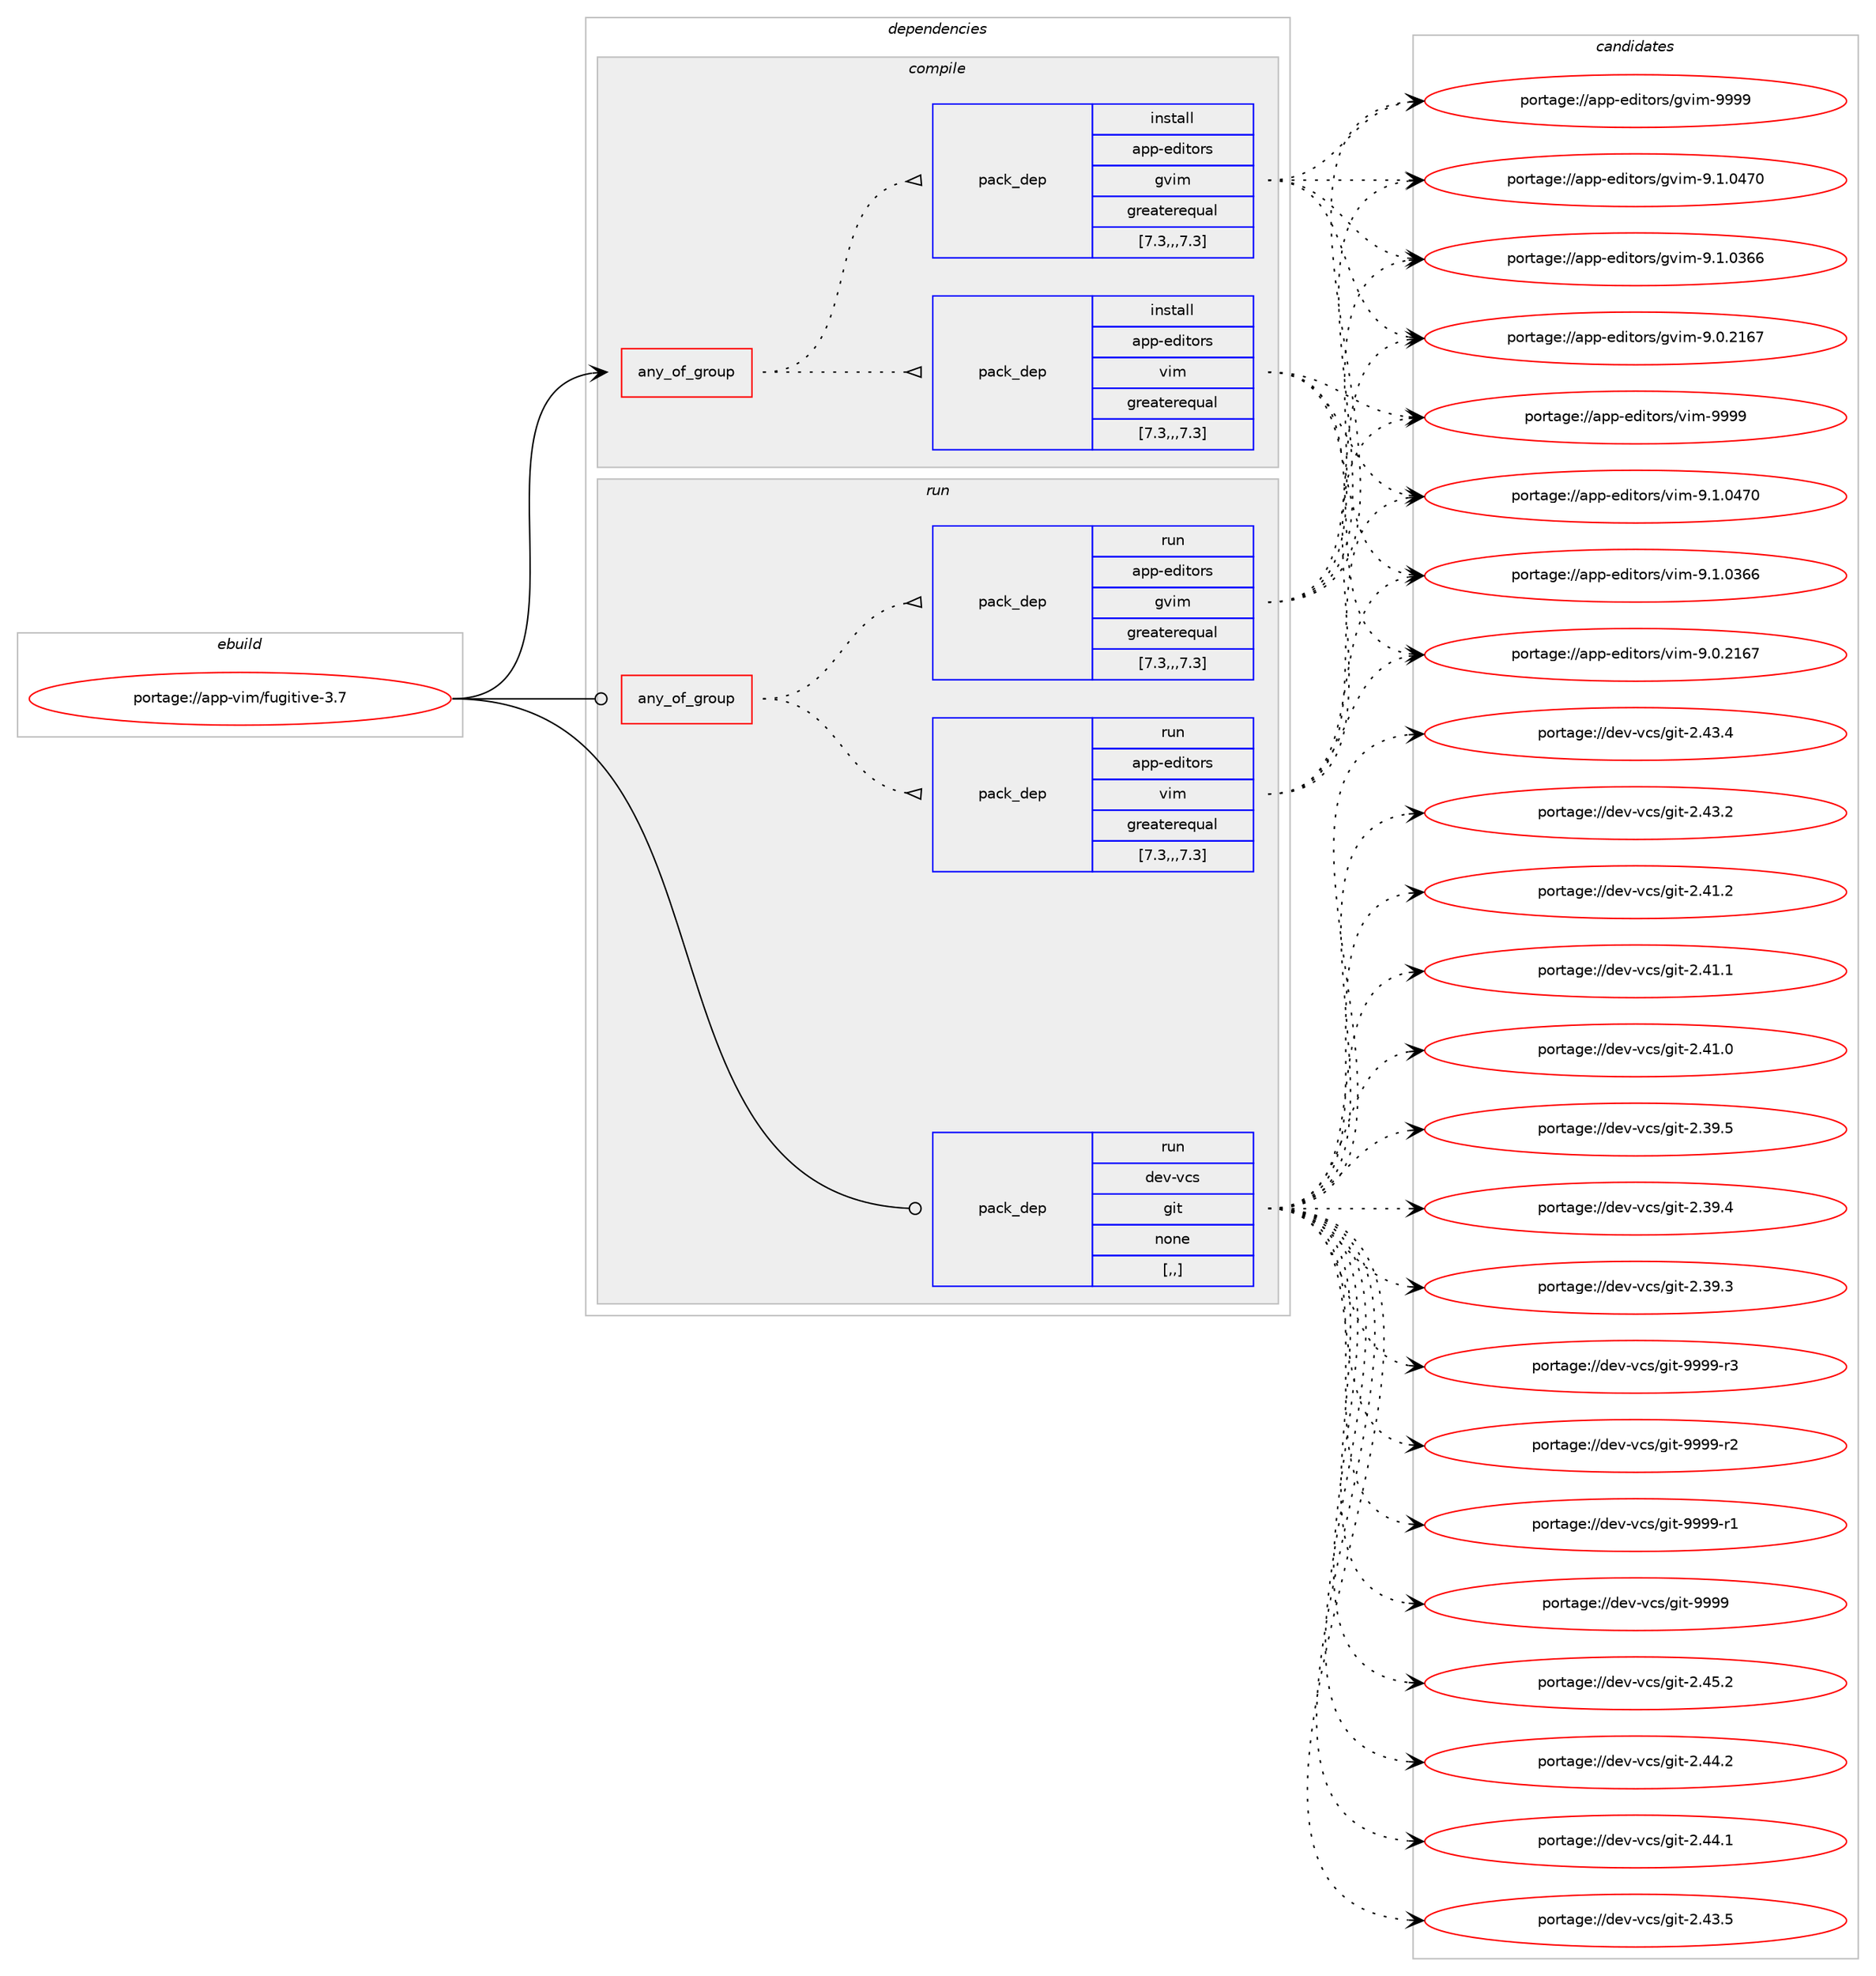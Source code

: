 digraph prolog {

# *************
# Graph options
# *************

newrank=true;
concentrate=true;
compound=true;
graph [rankdir=LR,fontname=Helvetica,fontsize=10,ranksep=1.5];#, ranksep=2.5, nodesep=0.2];
edge  [arrowhead=vee];
node  [fontname=Helvetica,fontsize=10];

# **********
# The ebuild
# **********

subgraph cluster_leftcol {
color=gray;
label=<<i>ebuild</i>>;
id [label="portage://app-vim/fugitive-3.7", color=red, width=4, href="../app-vim/fugitive-3.7.svg"];
}

# ****************
# The dependencies
# ****************

subgraph cluster_midcol {
color=gray;
label=<<i>dependencies</i>>;
subgraph cluster_compile {
fillcolor="#eeeeee";
style=filled;
label=<<i>compile</i>>;
subgraph any577 {
dependency61947 [label=<<TABLE BORDER="0" CELLBORDER="1" CELLSPACING="0" CELLPADDING="4"><TR><TD CELLPADDING="10">any_of_group</TD></TR></TABLE>>, shape=none, color=red];subgraph pack44818 {
dependency61948 [label=<<TABLE BORDER="0" CELLBORDER="1" CELLSPACING="0" CELLPADDING="4" WIDTH="220"><TR><TD ROWSPAN="6" CELLPADDING="30">pack_dep</TD></TR><TR><TD WIDTH="110">install</TD></TR><TR><TD>app-editors</TD></TR><TR><TD>vim</TD></TR><TR><TD>greaterequal</TD></TR><TR><TD>[7.3,,,7.3]</TD></TR></TABLE>>, shape=none, color=blue];
}
dependency61947:e -> dependency61948:w [weight=20,style="dotted",arrowhead="oinv"];
subgraph pack44819 {
dependency61949 [label=<<TABLE BORDER="0" CELLBORDER="1" CELLSPACING="0" CELLPADDING="4" WIDTH="220"><TR><TD ROWSPAN="6" CELLPADDING="30">pack_dep</TD></TR><TR><TD WIDTH="110">install</TD></TR><TR><TD>app-editors</TD></TR><TR><TD>gvim</TD></TR><TR><TD>greaterequal</TD></TR><TR><TD>[7.3,,,7.3]</TD></TR></TABLE>>, shape=none, color=blue];
}
dependency61947:e -> dependency61949:w [weight=20,style="dotted",arrowhead="oinv"];
}
id:e -> dependency61947:w [weight=20,style="solid",arrowhead="vee"];
}
subgraph cluster_compileandrun {
fillcolor="#eeeeee";
style=filled;
label=<<i>compile and run</i>>;
}
subgraph cluster_run {
fillcolor="#eeeeee";
style=filled;
label=<<i>run</i>>;
subgraph any578 {
dependency61950 [label=<<TABLE BORDER="0" CELLBORDER="1" CELLSPACING="0" CELLPADDING="4"><TR><TD CELLPADDING="10">any_of_group</TD></TR></TABLE>>, shape=none, color=red];subgraph pack44820 {
dependency61951 [label=<<TABLE BORDER="0" CELLBORDER="1" CELLSPACING="0" CELLPADDING="4" WIDTH="220"><TR><TD ROWSPAN="6" CELLPADDING="30">pack_dep</TD></TR><TR><TD WIDTH="110">run</TD></TR><TR><TD>app-editors</TD></TR><TR><TD>vim</TD></TR><TR><TD>greaterequal</TD></TR><TR><TD>[7.3,,,7.3]</TD></TR></TABLE>>, shape=none, color=blue];
}
dependency61950:e -> dependency61951:w [weight=20,style="dotted",arrowhead="oinv"];
subgraph pack44821 {
dependency61952 [label=<<TABLE BORDER="0" CELLBORDER="1" CELLSPACING="0" CELLPADDING="4" WIDTH="220"><TR><TD ROWSPAN="6" CELLPADDING="30">pack_dep</TD></TR><TR><TD WIDTH="110">run</TD></TR><TR><TD>app-editors</TD></TR><TR><TD>gvim</TD></TR><TR><TD>greaterequal</TD></TR><TR><TD>[7.3,,,7.3]</TD></TR></TABLE>>, shape=none, color=blue];
}
dependency61950:e -> dependency61952:w [weight=20,style="dotted",arrowhead="oinv"];
}
id:e -> dependency61950:w [weight=20,style="solid",arrowhead="odot"];
subgraph pack44822 {
dependency61953 [label=<<TABLE BORDER="0" CELLBORDER="1" CELLSPACING="0" CELLPADDING="4" WIDTH="220"><TR><TD ROWSPAN="6" CELLPADDING="30">pack_dep</TD></TR><TR><TD WIDTH="110">run</TD></TR><TR><TD>dev-vcs</TD></TR><TR><TD>git</TD></TR><TR><TD>none</TD></TR><TR><TD>[,,]</TD></TR></TABLE>>, shape=none, color=blue];
}
id:e -> dependency61953:w [weight=20,style="solid",arrowhead="odot"];
}
}

# **************
# The candidates
# **************

subgraph cluster_choices {
rank=same;
color=gray;
label=<<i>candidates</i>>;

subgraph choice44818 {
color=black;
nodesep=1;
choice9711211245101100105116111114115471181051094557575757 [label="portage://app-editors/vim-9999", color=red, width=4,href="../app-editors/vim-9999.svg"];
choice971121124510110010511611111411547118105109455746494648525548 [label="portage://app-editors/vim-9.1.0470", color=red, width=4,href="../app-editors/vim-9.1.0470.svg"];
choice971121124510110010511611111411547118105109455746494648515454 [label="portage://app-editors/vim-9.1.0366", color=red, width=4,href="../app-editors/vim-9.1.0366.svg"];
choice971121124510110010511611111411547118105109455746484650495455 [label="portage://app-editors/vim-9.0.2167", color=red, width=4,href="../app-editors/vim-9.0.2167.svg"];
dependency61948:e -> choice9711211245101100105116111114115471181051094557575757:w [style=dotted,weight="100"];
dependency61948:e -> choice971121124510110010511611111411547118105109455746494648525548:w [style=dotted,weight="100"];
dependency61948:e -> choice971121124510110010511611111411547118105109455746494648515454:w [style=dotted,weight="100"];
dependency61948:e -> choice971121124510110010511611111411547118105109455746484650495455:w [style=dotted,weight="100"];
}
subgraph choice44819 {
color=black;
nodesep=1;
choice9711211245101100105116111114115471031181051094557575757 [label="portage://app-editors/gvim-9999", color=red, width=4,href="../app-editors/gvim-9999.svg"];
choice971121124510110010511611111411547103118105109455746494648525548 [label="portage://app-editors/gvim-9.1.0470", color=red, width=4,href="../app-editors/gvim-9.1.0470.svg"];
choice971121124510110010511611111411547103118105109455746494648515454 [label="portage://app-editors/gvim-9.1.0366", color=red, width=4,href="../app-editors/gvim-9.1.0366.svg"];
choice971121124510110010511611111411547103118105109455746484650495455 [label="portage://app-editors/gvim-9.0.2167", color=red, width=4,href="../app-editors/gvim-9.0.2167.svg"];
dependency61949:e -> choice9711211245101100105116111114115471031181051094557575757:w [style=dotted,weight="100"];
dependency61949:e -> choice971121124510110010511611111411547103118105109455746494648525548:w [style=dotted,weight="100"];
dependency61949:e -> choice971121124510110010511611111411547103118105109455746494648515454:w [style=dotted,weight="100"];
dependency61949:e -> choice971121124510110010511611111411547103118105109455746484650495455:w [style=dotted,weight="100"];
}
subgraph choice44820 {
color=black;
nodesep=1;
choice9711211245101100105116111114115471181051094557575757 [label="portage://app-editors/vim-9999", color=red, width=4,href="../app-editors/vim-9999.svg"];
choice971121124510110010511611111411547118105109455746494648525548 [label="portage://app-editors/vim-9.1.0470", color=red, width=4,href="../app-editors/vim-9.1.0470.svg"];
choice971121124510110010511611111411547118105109455746494648515454 [label="portage://app-editors/vim-9.1.0366", color=red, width=4,href="../app-editors/vim-9.1.0366.svg"];
choice971121124510110010511611111411547118105109455746484650495455 [label="portage://app-editors/vim-9.0.2167", color=red, width=4,href="../app-editors/vim-9.0.2167.svg"];
dependency61951:e -> choice9711211245101100105116111114115471181051094557575757:w [style=dotted,weight="100"];
dependency61951:e -> choice971121124510110010511611111411547118105109455746494648525548:w [style=dotted,weight="100"];
dependency61951:e -> choice971121124510110010511611111411547118105109455746494648515454:w [style=dotted,weight="100"];
dependency61951:e -> choice971121124510110010511611111411547118105109455746484650495455:w [style=dotted,weight="100"];
}
subgraph choice44821 {
color=black;
nodesep=1;
choice9711211245101100105116111114115471031181051094557575757 [label="portage://app-editors/gvim-9999", color=red, width=4,href="../app-editors/gvim-9999.svg"];
choice971121124510110010511611111411547103118105109455746494648525548 [label="portage://app-editors/gvim-9.1.0470", color=red, width=4,href="../app-editors/gvim-9.1.0470.svg"];
choice971121124510110010511611111411547103118105109455746494648515454 [label="portage://app-editors/gvim-9.1.0366", color=red, width=4,href="../app-editors/gvim-9.1.0366.svg"];
choice971121124510110010511611111411547103118105109455746484650495455 [label="portage://app-editors/gvim-9.0.2167", color=red, width=4,href="../app-editors/gvim-9.0.2167.svg"];
dependency61952:e -> choice9711211245101100105116111114115471031181051094557575757:w [style=dotted,weight="100"];
dependency61952:e -> choice971121124510110010511611111411547103118105109455746494648525548:w [style=dotted,weight="100"];
dependency61952:e -> choice971121124510110010511611111411547103118105109455746494648515454:w [style=dotted,weight="100"];
dependency61952:e -> choice971121124510110010511611111411547103118105109455746484650495455:w [style=dotted,weight="100"];
}
subgraph choice44822 {
color=black;
nodesep=1;
choice10010111845118991154710310511645575757574511451 [label="portage://dev-vcs/git-9999-r3", color=red, width=4,href="../dev-vcs/git-9999-r3.svg"];
choice10010111845118991154710310511645575757574511450 [label="portage://dev-vcs/git-9999-r2", color=red, width=4,href="../dev-vcs/git-9999-r2.svg"];
choice10010111845118991154710310511645575757574511449 [label="portage://dev-vcs/git-9999-r1", color=red, width=4,href="../dev-vcs/git-9999-r1.svg"];
choice1001011184511899115471031051164557575757 [label="portage://dev-vcs/git-9999", color=red, width=4,href="../dev-vcs/git-9999.svg"];
choice10010111845118991154710310511645504652534650 [label="portage://dev-vcs/git-2.45.2", color=red, width=4,href="../dev-vcs/git-2.45.2.svg"];
choice10010111845118991154710310511645504652524650 [label="portage://dev-vcs/git-2.44.2", color=red, width=4,href="../dev-vcs/git-2.44.2.svg"];
choice10010111845118991154710310511645504652524649 [label="portage://dev-vcs/git-2.44.1", color=red, width=4,href="../dev-vcs/git-2.44.1.svg"];
choice10010111845118991154710310511645504652514653 [label="portage://dev-vcs/git-2.43.5", color=red, width=4,href="../dev-vcs/git-2.43.5.svg"];
choice10010111845118991154710310511645504652514652 [label="portage://dev-vcs/git-2.43.4", color=red, width=4,href="../dev-vcs/git-2.43.4.svg"];
choice10010111845118991154710310511645504652514650 [label="portage://dev-vcs/git-2.43.2", color=red, width=4,href="../dev-vcs/git-2.43.2.svg"];
choice10010111845118991154710310511645504652494650 [label="portage://dev-vcs/git-2.41.2", color=red, width=4,href="../dev-vcs/git-2.41.2.svg"];
choice10010111845118991154710310511645504652494649 [label="portage://dev-vcs/git-2.41.1", color=red, width=4,href="../dev-vcs/git-2.41.1.svg"];
choice10010111845118991154710310511645504652494648 [label="portage://dev-vcs/git-2.41.0", color=red, width=4,href="../dev-vcs/git-2.41.0.svg"];
choice10010111845118991154710310511645504651574653 [label="portage://dev-vcs/git-2.39.5", color=red, width=4,href="../dev-vcs/git-2.39.5.svg"];
choice10010111845118991154710310511645504651574652 [label="portage://dev-vcs/git-2.39.4", color=red, width=4,href="../dev-vcs/git-2.39.4.svg"];
choice10010111845118991154710310511645504651574651 [label="portage://dev-vcs/git-2.39.3", color=red, width=4,href="../dev-vcs/git-2.39.3.svg"];
dependency61953:e -> choice10010111845118991154710310511645575757574511451:w [style=dotted,weight="100"];
dependency61953:e -> choice10010111845118991154710310511645575757574511450:w [style=dotted,weight="100"];
dependency61953:e -> choice10010111845118991154710310511645575757574511449:w [style=dotted,weight="100"];
dependency61953:e -> choice1001011184511899115471031051164557575757:w [style=dotted,weight="100"];
dependency61953:e -> choice10010111845118991154710310511645504652534650:w [style=dotted,weight="100"];
dependency61953:e -> choice10010111845118991154710310511645504652524650:w [style=dotted,weight="100"];
dependency61953:e -> choice10010111845118991154710310511645504652524649:w [style=dotted,weight="100"];
dependency61953:e -> choice10010111845118991154710310511645504652514653:w [style=dotted,weight="100"];
dependency61953:e -> choice10010111845118991154710310511645504652514652:w [style=dotted,weight="100"];
dependency61953:e -> choice10010111845118991154710310511645504652514650:w [style=dotted,weight="100"];
dependency61953:e -> choice10010111845118991154710310511645504652494650:w [style=dotted,weight="100"];
dependency61953:e -> choice10010111845118991154710310511645504652494649:w [style=dotted,weight="100"];
dependency61953:e -> choice10010111845118991154710310511645504652494648:w [style=dotted,weight="100"];
dependency61953:e -> choice10010111845118991154710310511645504651574653:w [style=dotted,weight="100"];
dependency61953:e -> choice10010111845118991154710310511645504651574652:w [style=dotted,weight="100"];
dependency61953:e -> choice10010111845118991154710310511645504651574651:w [style=dotted,weight="100"];
}
}

}
